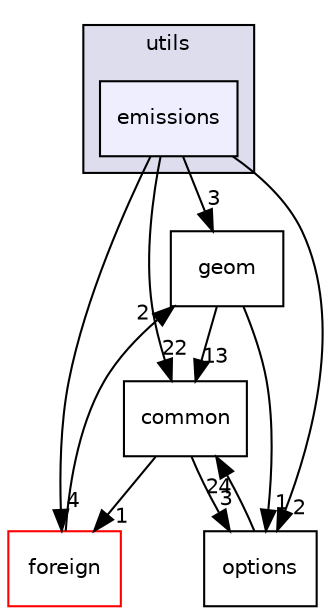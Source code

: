 digraph "emissions" {
  compound=true
  node [ fontsize="10", fontname="Helvetica"];
  edge [ labelfontsize="10", labelfontname="Helvetica"];
  subgraph clusterdir_313caf1132e152dd9b58bea13a4052ca {
    graph [ bgcolor="#ddddee", pencolor="black", label="utils" fontname="Helvetica", fontsize="10", URL="dir_313caf1132e152dd9b58bea13a4052ca.html"]
  dir_350363e6c5c8a71b184c44601de179b8 [shape=box, label="emissions", style="filled", fillcolor="#eeeeff", pencolor="black", URL="dir_350363e6c5c8a71b184c44601de179b8.html"];
  }
  dir_34d6d9c312cb6ff6af3efe9bdf889605 [shape=box label="geom" URL="dir_34d6d9c312cb6ff6af3efe9bdf889605.html"];
  dir_bf12584007c722bc233481bc9c6db799 [shape=box label="common" URL="dir_bf12584007c722bc233481bc9c6db799.html"];
  dir_581ffce49224a01af157a30f30164bcb [shape=box label="foreign" fillcolor="white" style="filled" color="red" URL="dir_581ffce49224a01af157a30f30164bcb.html"];
  dir_4889560a678991449e59824d8ca39e17 [shape=box label="options" URL="dir_4889560a678991449e59824d8ca39e17.html"];
  dir_34d6d9c312cb6ff6af3efe9bdf889605->dir_bf12584007c722bc233481bc9c6db799 [headlabel="13", labeldistance=1.5 headhref="dir_000003_000002.html"];
  dir_34d6d9c312cb6ff6af3efe9bdf889605->dir_4889560a678991449e59824d8ca39e17 [headlabel="1", labeldistance=1.5 headhref="dir_000003_000061.html"];
  dir_bf12584007c722bc233481bc9c6db799->dir_581ffce49224a01af157a30f30164bcb [headlabel="1", labeldistance=1.5 headhref="dir_000002_000011.html"];
  dir_bf12584007c722bc233481bc9c6db799->dir_4889560a678991449e59824d8ca39e17 [headlabel="3", labeldistance=1.5 headhref="dir_000002_000061.html"];
  dir_581ffce49224a01af157a30f30164bcb->dir_34d6d9c312cb6ff6af3efe9bdf889605 [headlabel="2", labeldistance=1.5 headhref="dir_000011_000003.html"];
  dir_350363e6c5c8a71b184c44601de179b8->dir_34d6d9c312cb6ff6af3efe9bdf889605 [headlabel="3", labeldistance=1.5 headhref="dir_000038_000003.html"];
  dir_350363e6c5c8a71b184c44601de179b8->dir_bf12584007c722bc233481bc9c6db799 [headlabel="22", labeldistance=1.5 headhref="dir_000038_000002.html"];
  dir_350363e6c5c8a71b184c44601de179b8->dir_581ffce49224a01af157a30f30164bcb [headlabel="4", labeldistance=1.5 headhref="dir_000038_000011.html"];
  dir_350363e6c5c8a71b184c44601de179b8->dir_4889560a678991449e59824d8ca39e17 [headlabel="2", labeldistance=1.5 headhref="dir_000038_000061.html"];
  dir_4889560a678991449e59824d8ca39e17->dir_bf12584007c722bc233481bc9c6db799 [headlabel="24", labeldistance=1.5 headhref="dir_000061_000002.html"];
}
